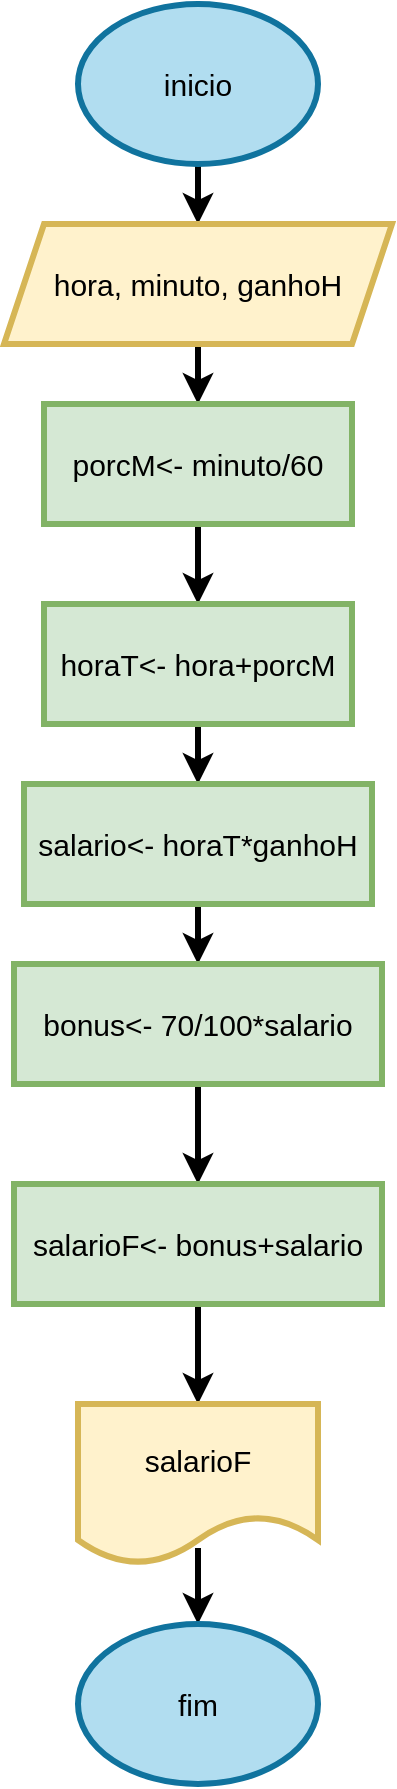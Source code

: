 <mxfile version="21.1.4" type="google">
  <diagram name="Página-1" id="nf78P-M1hafPABm0uxwa">
    <mxGraphModel grid="1" page="1" gridSize="10" guides="1" tooltips="1" connect="1" arrows="1" fold="1" pageScale="1" pageWidth="827" pageHeight="1169" math="0" shadow="0">
      <root>
        <mxCell id="0" />
        <mxCell id="1" parent="0" />
        <mxCell id="50-cqwfh9lmbgMKdE-ds-3" value="" style="edgeStyle=orthogonalEdgeStyle;rounded=0;orthogonalLoop=1;jettySize=auto;html=1;strokeWidth=3;fontSize=15;" edge="1" parent="1" source="50-cqwfh9lmbgMKdE-ds-1" target="50-cqwfh9lmbgMKdE-ds-2">
          <mxGeometry relative="1" as="geometry" />
        </mxCell>
        <mxCell id="50-cqwfh9lmbgMKdE-ds-1" value="inicio" style="ellipse;whiteSpace=wrap;html=1;strokeWidth=3;fontSize=15;fillColor=#b1ddf0;strokeColor=#10739e;" vertex="1" parent="1">
          <mxGeometry x="354" y="10" width="120" height="80" as="geometry" />
        </mxCell>
        <mxCell id="50-cqwfh9lmbgMKdE-ds-5" value="" style="edgeStyle=orthogonalEdgeStyle;rounded=0;orthogonalLoop=1;jettySize=auto;html=1;strokeWidth=3;fontSize=15;" edge="1" parent="1" source="50-cqwfh9lmbgMKdE-ds-2" target="50-cqwfh9lmbgMKdE-ds-4">
          <mxGeometry relative="1" as="geometry" />
        </mxCell>
        <mxCell id="50-cqwfh9lmbgMKdE-ds-2" value="hora, minuto, ganhoH" style="shape=parallelogram;perimeter=parallelogramPerimeter;whiteSpace=wrap;html=1;fixedSize=1;strokeWidth=3;fontSize=15;fillColor=#fff2cc;strokeColor=#d6b656;" vertex="1" parent="1">
          <mxGeometry x="317" y="120" width="194" height="60" as="geometry" />
        </mxCell>
        <mxCell id="50-cqwfh9lmbgMKdE-ds-7" value="" style="edgeStyle=orthogonalEdgeStyle;rounded=0;orthogonalLoop=1;jettySize=auto;html=1;strokeWidth=3;fontSize=15;" edge="1" parent="1" source="50-cqwfh9lmbgMKdE-ds-4" target="50-cqwfh9lmbgMKdE-ds-6">
          <mxGeometry relative="1" as="geometry" />
        </mxCell>
        <mxCell id="50-cqwfh9lmbgMKdE-ds-4" value="porcM&amp;lt;- minuto/60" style="whiteSpace=wrap;html=1;strokeWidth=3;fontSize=15;fillColor=#d5e8d4;strokeColor=#82b366;" vertex="1" parent="1">
          <mxGeometry x="337" y="210" width="154" height="60" as="geometry" />
        </mxCell>
        <mxCell id="50-cqwfh9lmbgMKdE-ds-9" value="" style="edgeStyle=orthogonalEdgeStyle;rounded=0;orthogonalLoop=1;jettySize=auto;html=1;strokeWidth=3;fontSize=15;" edge="1" parent="1" source="50-cqwfh9lmbgMKdE-ds-6" target="50-cqwfh9lmbgMKdE-ds-8">
          <mxGeometry relative="1" as="geometry" />
        </mxCell>
        <mxCell id="50-cqwfh9lmbgMKdE-ds-6" value="horaT&amp;lt;- hora+porcM" style="whiteSpace=wrap;html=1;strokeWidth=3;fontSize=15;fillColor=#d5e8d4;strokeColor=#82b366;" vertex="1" parent="1">
          <mxGeometry x="337" y="310" width="154" height="60" as="geometry" />
        </mxCell>
        <mxCell id="50-cqwfh9lmbgMKdE-ds-11" value="" style="edgeStyle=orthogonalEdgeStyle;rounded=0;orthogonalLoop=1;jettySize=auto;html=1;strokeWidth=3;fontSize=15;" edge="1" parent="1" source="50-cqwfh9lmbgMKdE-ds-8" target="50-cqwfh9lmbgMKdE-ds-10">
          <mxGeometry relative="1" as="geometry" />
        </mxCell>
        <mxCell id="50-cqwfh9lmbgMKdE-ds-8" value="salario&amp;lt;- horaT*ganhoH" style="whiteSpace=wrap;html=1;strokeWidth=3;fontSize=15;fillColor=#d5e8d4;strokeColor=#82b366;" vertex="1" parent="1">
          <mxGeometry x="327" y="400" width="174" height="60" as="geometry" />
        </mxCell>
        <mxCell id="50-cqwfh9lmbgMKdE-ds-13" value="" style="edgeStyle=orthogonalEdgeStyle;rounded=0;orthogonalLoop=1;jettySize=auto;html=1;strokeWidth=3;fontSize=15;" edge="1" parent="1" source="50-cqwfh9lmbgMKdE-ds-10" target="50-cqwfh9lmbgMKdE-ds-12">
          <mxGeometry relative="1" as="geometry" />
        </mxCell>
        <mxCell id="50-cqwfh9lmbgMKdE-ds-10" value="bonus&amp;lt;- 70/100*salario" style="whiteSpace=wrap;html=1;strokeWidth=3;fontSize=15;fillColor=#d5e8d4;strokeColor=#82b366;" vertex="1" parent="1">
          <mxGeometry x="322" y="490" width="184" height="60" as="geometry" />
        </mxCell>
        <mxCell id="50-cqwfh9lmbgMKdE-ds-15" value="" style="edgeStyle=orthogonalEdgeStyle;rounded=0;orthogonalLoop=1;jettySize=auto;html=1;strokeWidth=3;fontSize=15;" edge="1" parent="1" source="50-cqwfh9lmbgMKdE-ds-12" target="50-cqwfh9lmbgMKdE-ds-14">
          <mxGeometry relative="1" as="geometry" />
        </mxCell>
        <mxCell id="50-cqwfh9lmbgMKdE-ds-12" value="salarioF&amp;lt;- bonus+salario" style="whiteSpace=wrap;html=1;strokeWidth=3;fontSize=15;fillColor=#d5e8d4;strokeColor=#82b366;" vertex="1" parent="1">
          <mxGeometry x="322" y="600" width="184" height="60" as="geometry" />
        </mxCell>
        <mxCell id="50-cqwfh9lmbgMKdE-ds-17" value="" style="edgeStyle=orthogonalEdgeStyle;rounded=0;orthogonalLoop=1;jettySize=auto;html=1;exitX=0.5;exitY=0.9;exitDx=0;exitDy=0;exitPerimeter=0;strokeWidth=3;fontSize=15;" edge="1" parent="1" source="50-cqwfh9lmbgMKdE-ds-14" target="50-cqwfh9lmbgMKdE-ds-16">
          <mxGeometry relative="1" as="geometry" />
        </mxCell>
        <mxCell id="50-cqwfh9lmbgMKdE-ds-14" value="salarioF" style="shape=document;whiteSpace=wrap;html=1;boundedLbl=1;strokeWidth=3;fontSize=15;fillColor=#fff2cc;strokeColor=#d6b656;" vertex="1" parent="1">
          <mxGeometry x="354" y="710" width="120" height="80" as="geometry" />
        </mxCell>
        <mxCell id="50-cqwfh9lmbgMKdE-ds-16" value="fim" style="ellipse;whiteSpace=wrap;html=1;strokeWidth=3;fontSize=15;fillColor=#b1ddf0;strokeColor=#10739e;" vertex="1" parent="1">
          <mxGeometry x="354" y="820" width="120" height="80" as="geometry" />
        </mxCell>
      </root>
    </mxGraphModel>
  </diagram>
</mxfile>
